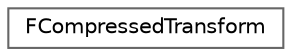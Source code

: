 digraph "Graphical Class Hierarchy"
{
 // INTERACTIVE_SVG=YES
 // LATEX_PDF_SIZE
  bgcolor="transparent";
  edge [fontname=Helvetica,fontsize=10,labelfontname=Helvetica,labelfontsize=10];
  node [fontname=Helvetica,fontsize=10,shape=box,height=0.2,width=0.4];
  rankdir="LR";
  Node0 [id="Node000000",label="FCompressedTransform",height=0.2,width=0.4,color="grey40", fillcolor="white", style="filled",URL="$d8/de3/structFCompressedTransform.html",tooltip=" "];
}
